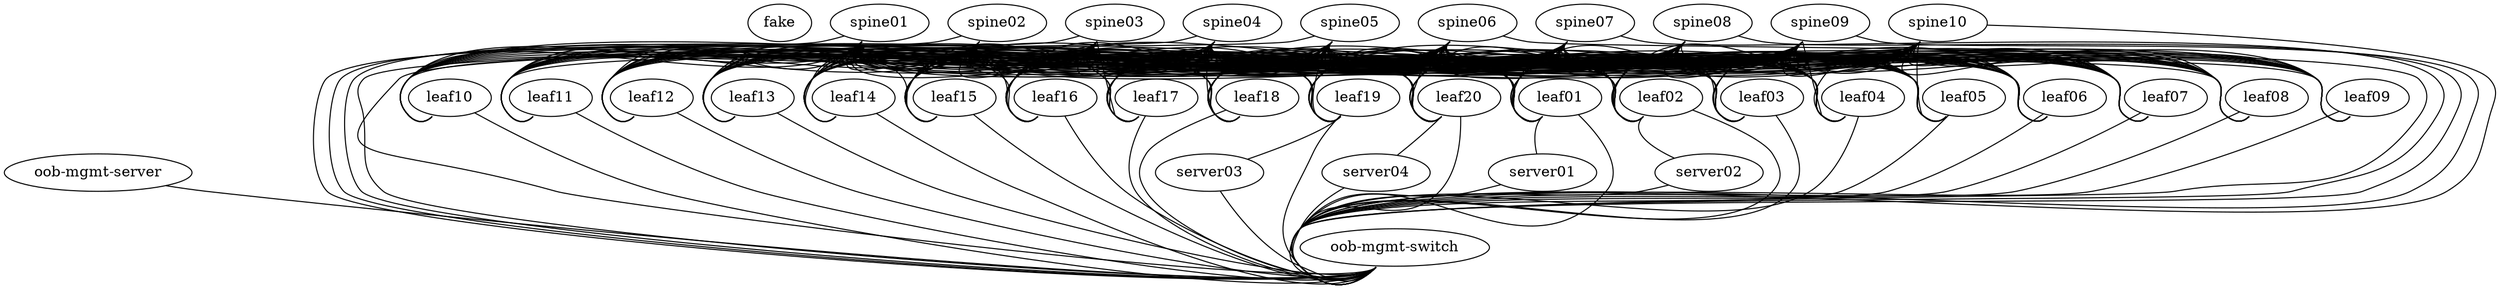 graph multiverse_network {
   
   "fake" [function="fake"]
   "oob-mgmt-server"  [function="oob-server" cpu="4" memory="2048"]
   "oob-mgmt-switch"  [function="oob-switch" mgmt_ip="192.168.200.251" ports="64"]

   "spine01" [function="spine"  os="sonic-202012-f6f4c7f4" mgmt_ip="192.168.200.21" ports="32"]
   "spine02" [function="spine"  os="sonic-202012-f6f4c7f4" mgmt_ip="192.168.200.22" ports="32"]
   "spine03" [function="spine"  os="sonic-202012-f6f4c7f4" mgmt_ip="192.168.200.23" ports="32"]
   "spine04" [function="spine"  os="sonic-202012-f6f4c7f4" mgmt_ip="192.168.200.24" ports="32"]
   "spine05" [function="spine"  os="sonic-202012-f6f4c7f4" mgmt_ip="192.168.200.25" ports="32"]
   "spine06" [function="spine"  os="sonic-202012-f6f4c7f4" mgmt_ip="192.168.200.26" ports="32"]
   "spine07" [function="spine"  os="sonic-202012-f6f4c7f4" mgmt_ip="192.168.200.27" ports="32"]
   "spine08" [function="spine"  os="sonic-202012-f6f4c7f4" mgmt_ip="192.168.200.28" ports="32"]
   "spine09" [function="spine"  os="sonic-202012-f6f4c7f4" mgmt_ip="192.168.200.29" ports="32"]
   "spine10" [function="spine"  os="sonic-202012-f6f4c7f4" mgmt_ip="192.168.200.30" ports="32"]
   
   "leaf01" [function="leaf"  os="sonic-202012-f6f4c7f4" mgmt_ip="192.168.200.41" ports="54"]
   "leaf02" [function="leaf"  os="sonic-202012-f6f4c7f4" mgmt_ip="192.168.200.42" ports="54"]
   "leaf03" [function="leaf"  os="sonic-202012-f6f4c7f4" mgmt_ip="192.168.200.43" ports="54"]
   "leaf04" [function="leaf"  os="sonic-202012-f6f4c7f4" mgmt_ip="192.168.200.44" ports="54"]
   "leaf05" [function="leaf"  os="sonic-202012-f6f4c7f4" mgmt_ip="192.168.200.45" ports="54"]
   "leaf06" [function="leaf"  os="sonic-202012-f6f4c7f4" mgmt_ip="192.168.200.46" ports="54"]
   "leaf07" [function="leaf"  os="sonic-202012-f6f4c7f4" mgmt_ip="192.168.200.47" ports="54"]
   "leaf08" [function="leaf"  os="sonic-202012-f6f4c7f4" mgmt_ip="192.168.200.48" ports="54"]
   "leaf09" [function="leaf"  os="sonic-202012-f6f4c7f4" mgmt_ip="192.168.200.49" ports="54"]
   "leaf10" [function="leaf"  os="sonic-202012-f6f4c7f4" mgmt_ip="192.168.200.50" ports="54"]
   "leaf11" [function="leaf"  os="sonic-202012-f6f4c7f4" mgmt_ip="192.168.200.51" ports="54"]
   "leaf12" [function="leaf"  os="sonic-202012-f6f4c7f4" mgmt_ip="192.168.200.52" ports="54"]
   "leaf13" [function="leaf"  os="sonic-202012-f6f4c7f4" mgmt_ip="192.168.200.53" ports="54"]
   "leaf14" [function="leaf"  os="sonic-202012-f6f4c7f4" mgmt_ip="192.168.200.54" ports="54"]
   "leaf15" [function="leaf"  os="sonic-202012-f6f4c7f4" mgmt_ip="192.168.200.55" ports="54"]
   "leaf16" [function="leaf"  os="sonic-202012-f6f4c7f4" mgmt_ip="192.168.200.56" ports="54"]
   "leaf17" [function="leaf"  os="sonic-202012-f6f4c7f4" mgmt_ip="192.168.200.57" ports="54"]
   "leaf18" [function="leaf"  os="sonic-202012-f6f4c7f4" mgmt_ip="192.168.200.58" ports="54"]
   "leaf19" [function="leaf"  os="sonic-202012-f6f4c7f4" mgmt_ip="192.168.200.59" ports="54"]
   "leaf20" [function="leaf"  os="sonic-202012-f6f4c7f4" mgmt_ip="192.168.200.60" ports="54"]
   
   "server01" [function="host" os="generic/ubuntu1804" mgmt_ip="192.168.200.81" nic_model="e1000" memory="1024"]
   "server02" [function="host" os="generic/ubuntu1804" mgmt_ip="192.168.200.82" nic_model="e1000" memory="1024"]
   "server03" [function="host" os="generic/ubuntu1804" mgmt_ip="192.168.200.83" nic_model="e1000" memory="1024"]
   "server04" [function="host" os="generic/ubuntu1804" mgmt_ip="192.168.200.84" nic_model="e1000" memory="1024"]

   "spine01":"swp1" -- "leaf01":"swp1"
   "spine02":"swp1" -- "leaf01":"swp2"
   "spine03":"swp1" -- "leaf01":"swp3"
   "spine04":"swp1" -- "leaf01":"swp4"
   "spine05":"swp1" -- "leaf01":"swp5"
   "spine06":"swp1" -- "leaf01":"swp6"
   "spine07":"swp1" -- "leaf01":"swp7"
   "spine08":"swp1" -- "leaf01":"swp8"
   "spine09":"swp1" -- "leaf01":"swp9"
   "spine10":"swp1" -- "leaf01":"swp10"

   "spine01":"swp2" -- "leaf02":"swp1"
   "spine02":"swp2" -- "leaf02":"swp2"
   "spine03":"swp2" -- "leaf02":"swp3"
   "spine04":"swp2" -- "leaf02":"swp4"
   "spine05":"swp2" -- "leaf02":"swp5"
   "spine06":"swp2" -- "leaf02":"swp6"
   "spine07":"swp2" -- "leaf02":"swp7"
   "spine08":"swp2" -- "leaf02":"swp8"
   "spine09":"swp2" -- "leaf02":"swp9"
   "spine10":"swp2" -- "leaf02":"swp10"

   "spine01":"swp3" -- "leaf03":"swp1"
   "spine02":"swp3" -- "leaf03":"swp2"
   "spine03":"swp3" -- "leaf03":"swp3"
   "spine04":"swp3" -- "leaf03":"swp4"
   "spine05":"swp3" -- "leaf03":"swp5"
   "spine06":"swp3" -- "leaf03":"swp6"
   "spine07":"swp3" -- "leaf03":"swp7"
   "spine08":"swp3" -- "leaf03":"swp8"
   "spine09":"swp3" -- "leaf03":"swp9"
   "spine10":"swp3" -- "leaf03":"swp10"

   "spine01":"swp4" -- "leaf04":"swp1"
   "spine02":"swp4" -- "leaf04":"swp2"
   "spine03":"swp4" -- "leaf04":"swp3"
   "spine04":"swp4" -- "leaf04":"swp4"
   "spine05":"swp4" -- "leaf04":"swp5"
   "spine06":"swp4" -- "leaf04":"swp6"
   "spine07":"swp4" -- "leaf04":"swp7"
   "spine08":"swp4" -- "leaf04":"swp8"
   "spine09":"swp4" -- "leaf04":"swp9"
   "spine10":"swp4" -- "leaf04":"swp10"

   "spine01":"swp5" -- "leaf05":"swp1"
   "spine02":"swp5" -- "leaf05":"swp2"
   "spine03":"swp5" -- "leaf05":"swp3"
   "spine04":"swp5" -- "leaf05":"swp4"
   "spine05":"swp5" -- "leaf05":"swp5"
   "spine06":"swp5" -- "leaf05":"swp6"
   "spine07":"swp5" -- "leaf05":"swp7"
   "spine08":"swp5" -- "leaf05":"swp8"
   "spine09":"swp5" -- "leaf05":"swp9"
   "spine10":"swp5" -- "leaf05":"swp10"

   "spine01":"swp6" -- "leaf06":"swp1"
   "spine02":"swp6" -- "leaf06":"swp2"
   "spine03":"swp6" -- "leaf06":"swp3"
   "spine04":"swp6" -- "leaf06":"swp4"
   "spine05":"swp6" -- "leaf06":"swp5"
   "spine06":"swp6" -- "leaf06":"swp6"
   "spine07":"swp6" -- "leaf06":"swp7"
   "spine08":"swp6" -- "leaf06":"swp8"
   "spine09":"swp6" -- "leaf06":"swp9"
   "spine10":"swp6" -- "leaf06":"swp10"

   "spine01":"swp7" -- "leaf07":"swp1"
   "spine02":"swp7" -- "leaf07":"swp2"
   "spine03":"swp7" -- "leaf07":"swp3"
   "spine04":"swp7" -- "leaf07":"swp4"
   "spine05":"swp7" -- "leaf07":"swp5"
   "spine06":"swp7" -- "leaf07":"swp6"
   "spine07":"swp7" -- "leaf07":"swp7"
   "spine08":"swp7" -- "leaf07":"swp8"
   "spine09":"swp7" -- "leaf07":"swp9"
   "spine10":"swp7" -- "leaf07":"swp10"

   "spine01":"swp8" -- "leaf08":"swp1"
   "spine02":"swp8" -- "leaf08":"swp2"
   "spine03":"swp8" -- "leaf08":"swp3"
   "spine04":"swp8" -- "leaf08":"swp4"
   "spine05":"swp8" -- "leaf08":"swp5"
   "spine06":"swp8" -- "leaf08":"swp6"
   "spine07":"swp8" -- "leaf08":"swp7"
   "spine08":"swp8" -- "leaf08":"swp8"
   "spine09":"swp8" -- "leaf08":"swp9"
   "spine10":"swp8" -- "leaf08":"swp10"

   "spine01":"swp9" -- "leaf09":"swp1"
   "spine02":"swp9" -- "leaf09":"swp2"
   "spine03":"swp9" -- "leaf09":"swp3"
   "spine04":"swp9" -- "leaf09":"swp4"
   "spine05":"swp9" -- "leaf09":"swp5"
   "spine06":"swp9" -- "leaf09":"swp6"
   "spine07":"swp9" -- "leaf09":"swp7"
   "spine08":"swp9" -- "leaf09":"swp8"
   "spine09":"swp9" -- "leaf09":"swp9"
   "spine10":"swp9" -- "leaf09":"swp10"

   "spine01":"swp10" -- "leaf10":"swp1"
   "spine02":"swp10" -- "leaf10":"swp2"
   "spine03":"swp10" -- "leaf10":"swp3"
   "spine04":"swp10" -- "leaf10":"swp4"
   "spine05":"swp10" -- "leaf10":"swp5"
   "spine06":"swp10" -- "leaf10":"swp6"
   "spine07":"swp10" -- "leaf10":"swp7"
   "spine08":"swp10" -- "leaf10":"swp8"
   "spine09":"swp10" -- "leaf10":"swp9"
   "spine10":"swp10" -- "leaf10":"swp10"

   "spine01":"swp11" -- "leaf11":"swp1"
   "spine02":"swp11" -- "leaf11":"swp2"
   "spine03":"swp11" -- "leaf11":"swp3"
   "spine04":"swp11" -- "leaf11":"swp4"
   "spine05":"swp11" -- "leaf11":"swp5"
   "spine06":"swp11" -- "leaf11":"swp6"
   "spine07":"swp11" -- "leaf11":"swp7"
   "spine08":"swp11" -- "leaf11":"swp8"
   "spine09":"swp11" -- "leaf11":"swp9"
   "spine10":"swp11" -- "leaf11":"swp10"

   "spine01":"swp12" -- "leaf12":"swp1"
   "spine02":"swp12" -- "leaf12":"swp2"
   "spine03":"swp12" -- "leaf12":"swp3"
   "spine04":"swp12" -- "leaf12":"swp4"
   "spine05":"swp12" -- "leaf12":"swp5"
   "spine06":"swp12" -- "leaf12":"swp6"
   "spine07":"swp12" -- "leaf12":"swp7"
   "spine08":"swp12" -- "leaf12":"swp8"
   "spine09":"swp12" -- "leaf12":"swp9"
   "spine10":"swp12" -- "leaf12":"swp10"

   "spine01":"swp13" -- "leaf13":"swp1"
   "spine02":"swp13" -- "leaf13":"swp2"
   "spine03":"swp13" -- "leaf13":"swp3"
   "spine04":"swp13" -- "leaf13":"swp4"
   "spine05":"swp13" -- "leaf13":"swp5"
   "spine06":"swp13" -- "leaf13":"swp6"
   "spine07":"swp13" -- "leaf13":"swp7"
   "spine08":"swp13" -- "leaf13":"swp8"
   "spine09":"swp13" -- "leaf13":"swp9"
   "spine10":"swp13" -- "leaf13":"swp10"

   "spine01":"swp14" -- "leaf14":"swp1"
   "spine02":"swp14" -- "leaf14":"swp2"
   "spine03":"swp14" -- "leaf14":"swp3"
   "spine04":"swp14" -- "leaf14":"swp4"
   "spine05":"swp14" -- "leaf14":"swp5"
   "spine06":"swp14" -- "leaf14":"swp6"
   "spine07":"swp14" -- "leaf14":"swp7"
   "spine08":"swp14" -- "leaf14":"swp8"
   "spine09":"swp14" -- "leaf14":"swp9"
   "spine10":"swp14" -- "leaf14":"swp10"

   "spine01":"swp15" -- "leaf15":"swp1"
   "spine02":"swp15" -- "leaf15":"swp2"
   "spine03":"swp15" -- "leaf15":"swp3"
   "spine04":"swp15" -- "leaf15":"swp4"
   "spine05":"swp15" -- "leaf15":"swp5"
   "spine06":"swp15" -- "leaf15":"swp6"
   "spine07":"swp15" -- "leaf15":"swp7"
   "spine08":"swp15" -- "leaf15":"swp8"
   "spine09":"swp15" -- "leaf15":"swp9"
   "spine10":"swp15" -- "leaf15":"swp10"

   "spine01":"swp16" -- "leaf16":"swp1"
   "spine02":"swp16" -- "leaf16":"swp2"
   "spine03":"swp16" -- "leaf16":"swp3"
   "spine04":"swp16" -- "leaf16":"swp4"
   "spine05":"swp16" -- "leaf16":"swp5"
   "spine06":"swp16" -- "leaf16":"swp6"
   "spine07":"swp16" -- "leaf16":"swp7"
   "spine08":"swp16" -- "leaf16":"swp8"
   "spine09":"swp16" -- "leaf16":"swp9"
   "spine10":"swp16" -- "leaf16":"swp10"

   "spine01":"swp17" -- "leaf17":"swp1"
   "spine02":"swp17" -- "leaf17":"swp2"
   "spine03":"swp17" -- "leaf17":"swp3"
   "spine04":"swp17" -- "leaf17":"swp4"
   "spine05":"swp17" -- "leaf17":"swp5"
   "spine06":"swp17" -- "leaf17":"swp6"
   "spine07":"swp17" -- "leaf17":"swp7"
   "spine08":"swp17" -- "leaf17":"swp8"
   "spine09":"swp17" -- "leaf17":"swp9"
   "spine10":"swp17" -- "leaf17":"swp10"

   "spine01":"swp18" -- "leaf18":"swp1"
   "spine02":"swp18" -- "leaf18":"swp2"
   "spine03":"swp18" -- "leaf18":"swp3"
   "spine04":"swp18" -- "leaf18":"swp4"
   "spine05":"swp18" -- "leaf18":"swp5"
   "spine06":"swp18" -- "leaf18":"swp6"
   "spine07":"swp18" -- "leaf18":"swp7"
   "spine08":"swp18" -- "leaf18":"swp8"
   "spine09":"swp18" -- "leaf18":"swp9"
   "spine10":"swp18" -- "leaf18":"swp10"

   "spine01":"swp19" -- "leaf19":"swp1"
   "spine02":"swp19" -- "leaf19":"swp2"
   "spine03":"swp19" -- "leaf19":"swp3"
   "spine04":"swp19" -- "leaf19":"swp4"
   "spine05":"swp19" -- "leaf19":"swp5"
   "spine06":"swp19" -- "leaf19":"swp6"
   "spine07":"swp19" -- "leaf19":"swp7"
   "spine08":"swp19" -- "leaf19":"swp8"
   "spine09":"swp19" -- "leaf19":"swp9"
   "spine10":"swp19" -- "leaf19":"swp10"

   "spine01":"swp20" -- "leaf20":"swp1"
   "spine02":"swp20" -- "leaf20":"swp2"
   "spine03":"swp20" -- "leaf20":"swp3"
   "spine04":"swp20" -- "leaf20":"swp4"
   "spine05":"swp20" -- "leaf20":"swp5"
   "spine06":"swp20" -- "leaf20":"swp6"
   "spine07":"swp20" -- "leaf20":"swp7"
   "spine08":"swp20" -- "leaf20":"swp8"
   "spine09":"swp20" -- "leaf20":"swp9"
   "spine10":"swp20" -- "leaf20":"swp10"


   "leaf01":"swp11" -- "server01":"eth1"
   "leaf02":"swp11" -- "server02":"eth1"
   "leaf19":"swp11" -- "server03":"eth1"
   "leaf20":"swp11" -- "server04":"eth1"

   "oob-mgmt-server":"eth1" -- "oob-mgmt-switch":"swp1"
   
   "spine01":"eth0" -- "oob-mgmt-switch":"swp2" [left_mac="44:38:50:22:01:01"]
   "spine02":"eth0" -- "oob-mgmt-switch":"swp3" [left_mac="44:38:50:22:01:02"]
   "spine03":"eth0" -- "oob-mgmt-switch":"swp4" [left_mac="44:38:50:22:01:03"]
   "spine04":"eth0" -- "oob-mgmt-switch":"swp5" [left_mac="44:38:50:22:01:04"]
   "spine05":"eth0" -- "oob-mgmt-switch":"swp6" [left_mac="44:38:50:22:01:05"]
   "spine06":"eth0" -- "oob-mgmt-switch":"swp7" [left_mac="44:38:50:22:01:06"]
   "spine07":"eth0" -- "oob-mgmt-switch":"swp8" [left_mac="44:38:50:22:01:07"]
   "spine08":"eth0" -- "oob-mgmt-switch":"swp9" [left_mac="44:38:50:22:01:08"]
   "spine09":"eth0" -- "oob-mgmt-switch":"swp10" [left_mac="44:38:50:22:01:09"]
   "spine10":"eth0" -- "oob-mgmt-switch":"swp11" [left_mac="44:38:50:22:01:10"]
   
   "leaf01":"eth0" -- "oob-mgmt-switch":"swp12" [left_mac="44:38:40:22:01:01"]
   "leaf02":"eth0" -- "oob-mgmt-switch":"swp13" [left_mac="44:38:40:22:01:02"]
   "leaf03":"eth0" -- "oob-mgmt-switch":"swp14" [left_mac="44:38:40:22:01:03"]
   "leaf04":"eth0" -- "oob-mgmt-switch":"swp15" [left_mac="44:38:40:22:01:04"]
   "leaf05":"eth0" -- "oob-mgmt-switch":"swp16" [left_mac="44:38:40:22:01:05"]
   "leaf06":"eth0" -- "oob-mgmt-switch":"swp17" [left_mac="44:38:40:22:01:06"]
   "leaf07":"eth0" -- "oob-mgmt-switch":"swp18" [left_mac="44:38:40:22:01:07"]
   "leaf08":"eth0" -- "oob-mgmt-switch":"swp19" [left_mac="44:38:40:22:01:08"]
   "leaf09":"eth0" -- "oob-mgmt-switch":"swp20" [left_mac="44:38:40:22:01:09"]
   "leaf10":"eth0" -- "oob-mgmt-switch":"swp21" [left_mac="44:38:40:22:01:10"]
   "leaf11":"eth0" -- "oob-mgmt-switch":"swp22" [left_mac="44:38:40:22:01:11"]
   "leaf12":"eth0" -- "oob-mgmt-switch":"swp23" [left_mac="44:38:40:22:01:12"]
   "leaf13":"eth0" -- "oob-mgmt-switch":"swp24" [left_mac="44:38:40:22:01:13"]
   "leaf14":"eth0" -- "oob-mgmt-switch":"swp25" [left_mac="44:38:40:22:01:14"]
   "leaf15":"eth0" -- "oob-mgmt-switch":"swp26" [left_mac="44:38:40:22:01:15"]
   "leaf16":"eth0" -- "oob-mgmt-switch":"swp27" [left_mac="44:38:40:22:01:16"]
   "leaf17":"eth0" -- "oob-mgmt-switch":"swp28" [left_mac="44:38:40:22:01:17"]
   "leaf18":"eth0" -- "oob-mgmt-switch":"swp29" [left_mac="44:38:40:22:01:18"]
   "leaf19":"eth0" -- "oob-mgmt-switch":"swp30" [left_mac="44:38:40:22:01:19"]
   "leaf20":"eth0" -- "oob-mgmt-switch":"swp31" [left_mac="44:38:40:22:01:20"]

   "server01":"eth0" -- "oob-mgmt-switch":"swp32" [left_mac="44:38:30:22:01:01"]
   "server02":"eth0" -- "oob-mgmt-switch":"swp33" [left_mac="44:38:30:22:01:02"]
   "server03":"eth0" -- "oob-mgmt-switch":"swp34" [left_mac="44:38:30:22:01:03"]
   "server04":"eth0" -- "oob-mgmt-switch":"swp35" [left_mac="44:38:30:22:01:04"]  
}

